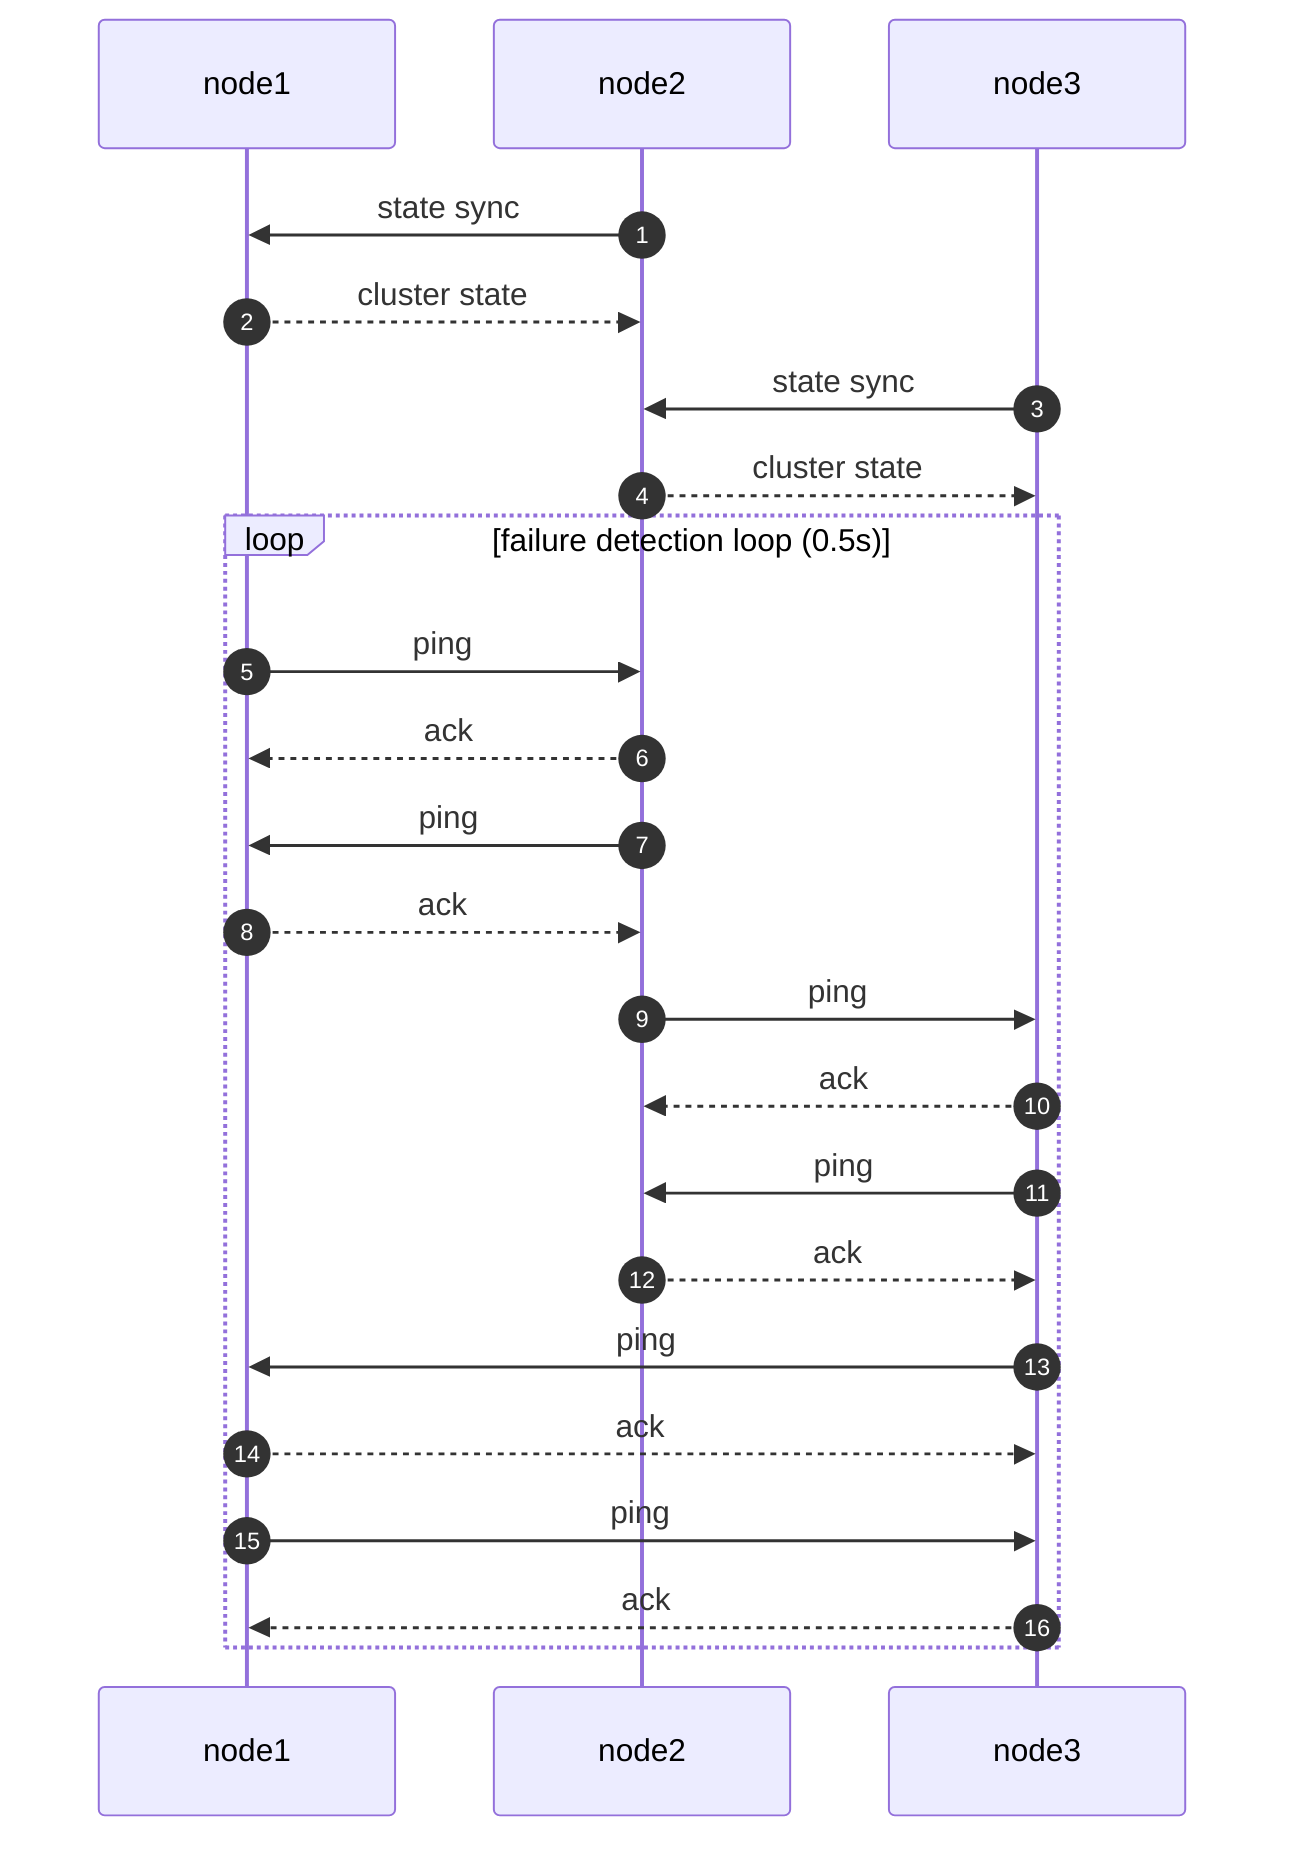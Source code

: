 sequenceDiagram
	participant node1
	participant node2
	participant node3
	autonumber
	node2->>node1: state sync
	node1-->>node2: cluster state
	node3->>node2: state sync
	node2-->>node3: cluster state
	loop failure detection loop (0.5s)
		node1->>node2: ping
		node2-->>node1: ack
		node2->>node1: ping
		node1-->>node2: ack
		node2->>node3: ping
		node3-->>node2: ack
		node3->>node2: ping
		node2-->>node3: ack
		node3->>node1: ping
		node1-->>node3: ack
		node1->>node3: ping
		node3-->>node1: ack
	end